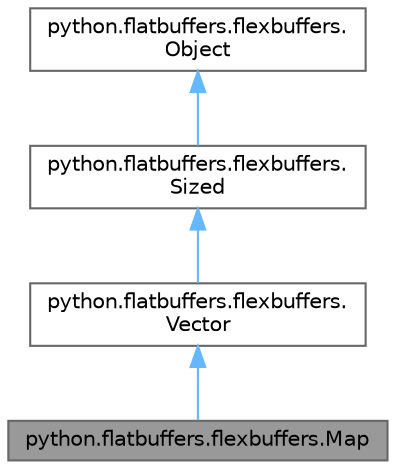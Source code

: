 digraph "python.flatbuffers.flexbuffers.Map"
{
 // LATEX_PDF_SIZE
  bgcolor="transparent";
  edge [fontname=Helvetica,fontsize=10,labelfontname=Helvetica,labelfontsize=10];
  node [fontname=Helvetica,fontsize=10,shape=box,height=0.2,width=0.4];
  Node1 [id="Node000001",label="python.flatbuffers.flexbuffers.Map",height=0.2,width=0.4,color="gray40", fillcolor="grey60", style="filled", fontcolor="black",tooltip=" "];
  Node2 -> Node1 [id="edge4_Node000001_Node000002",dir="back",color="steelblue1",style="solid",tooltip=" "];
  Node2 [id="Node000002",label="python.flatbuffers.flexbuffers.\lVector",height=0.2,width=0.4,color="gray40", fillcolor="white", style="filled",URL="$classpython_1_1flatbuffers_1_1flexbuffers_1_1Vector.html",tooltip=" "];
  Node3 -> Node2 [id="edge5_Node000002_Node000003",dir="back",color="steelblue1",style="solid",tooltip=" "];
  Node3 [id="Node000003",label="python.flatbuffers.flexbuffers.\lSized",height=0.2,width=0.4,color="gray40", fillcolor="white", style="filled",URL="$classpython_1_1flatbuffers_1_1flexbuffers_1_1Sized.html",tooltip=" "];
  Node4 -> Node3 [id="edge6_Node000003_Node000004",dir="back",color="steelblue1",style="solid",tooltip=" "];
  Node4 [id="Node000004",label="python.flatbuffers.flexbuffers.\lObject",height=0.2,width=0.4,color="gray40", fillcolor="white", style="filled",URL="$classpython_1_1flatbuffers_1_1flexbuffers_1_1Object.html",tooltip=" "];
}
